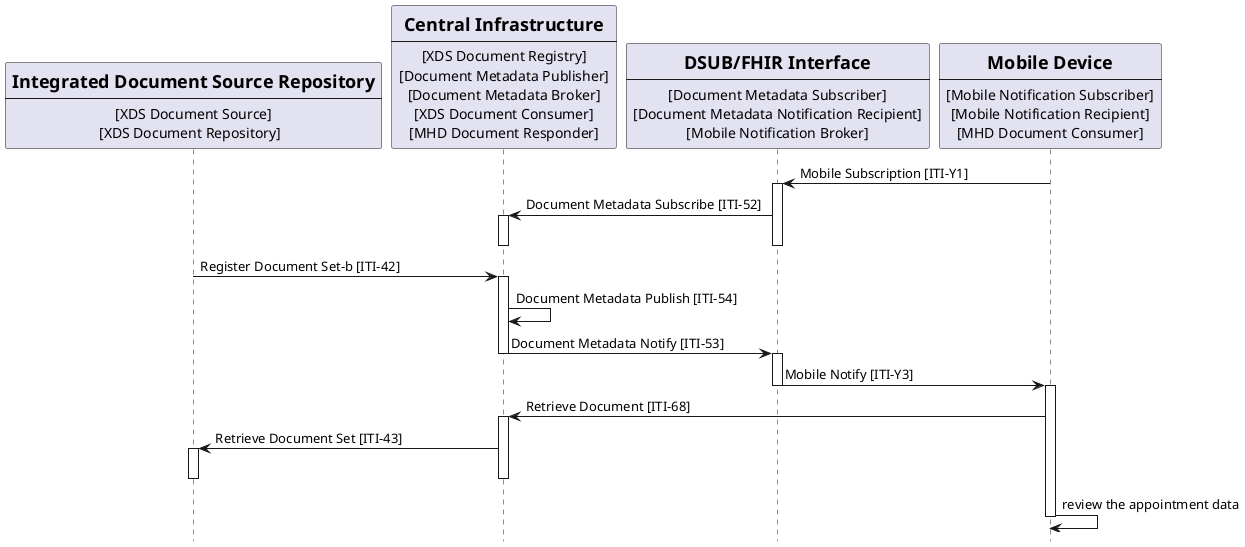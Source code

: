 @startuml
skinparam svgDimensionStyle false
hide footbox
/'title "Subscription with DSUBm on DSUB on FHIR infrastructure from Mobile Device" '/
participant Repository [
    =Integrated Document Source Repository
    ----
    [XDS Document Source]
    [XDS Document Repository]  
] 

participant Central [
    =Central Infrastructure
    ----
    [XDS Document Registry]
    [Document Metadata Publisher]
    [Document Metadata Broker]
    [XDS Document Consumer]
    [MHD Document Responder]
] 

participant DSUBonFHIR [
    =DSUB/FHIR Interface
    ----
    [Document Metadata Subscriber]
    [Document Metadata Notification Recipient]
    [Mobile Notification Broker]
    ] 

participant MobDevice [
    =Mobile Device
    ----
    [Mobile Notification Subscriber]
    [Mobile Notification Recipient]
    [MHD Document Consumer]
] 

MobDevice -> DSUBonFHIR: Mobile Subscription [ITI-Y1]
activate DSUBonFHIR
DSUBonFHIR -> Central: Document Metadata Subscribe [ITI-52]
activate Central
deactivate Central
deactivate DSUBonFHIR

Repository -> Central: Register Document Set-b [ITI-42]
activate Central
Central -> Central:  Document Metadata Publish [ITI-54]
Central -> DSUBonFHIR: Document Metadata Notify [ITI-53]
deactivate Central

activate DSUBonFHIR
DSUBonFHIR -> MobDevice: Mobile Notify [ITI-Y3]
deactivate DSUBonFHIR
activate MobDevice
MobDevice -> Central: Retrieve Document [ITI-68]
activate Central
Central -> Repository: Retrieve Document Set [ITI-43]
activate Repository
deactivate Repository
deactivate Central
MobDevice -> MobDevice: review the appointment data
deactivate MobDevice


@enduml